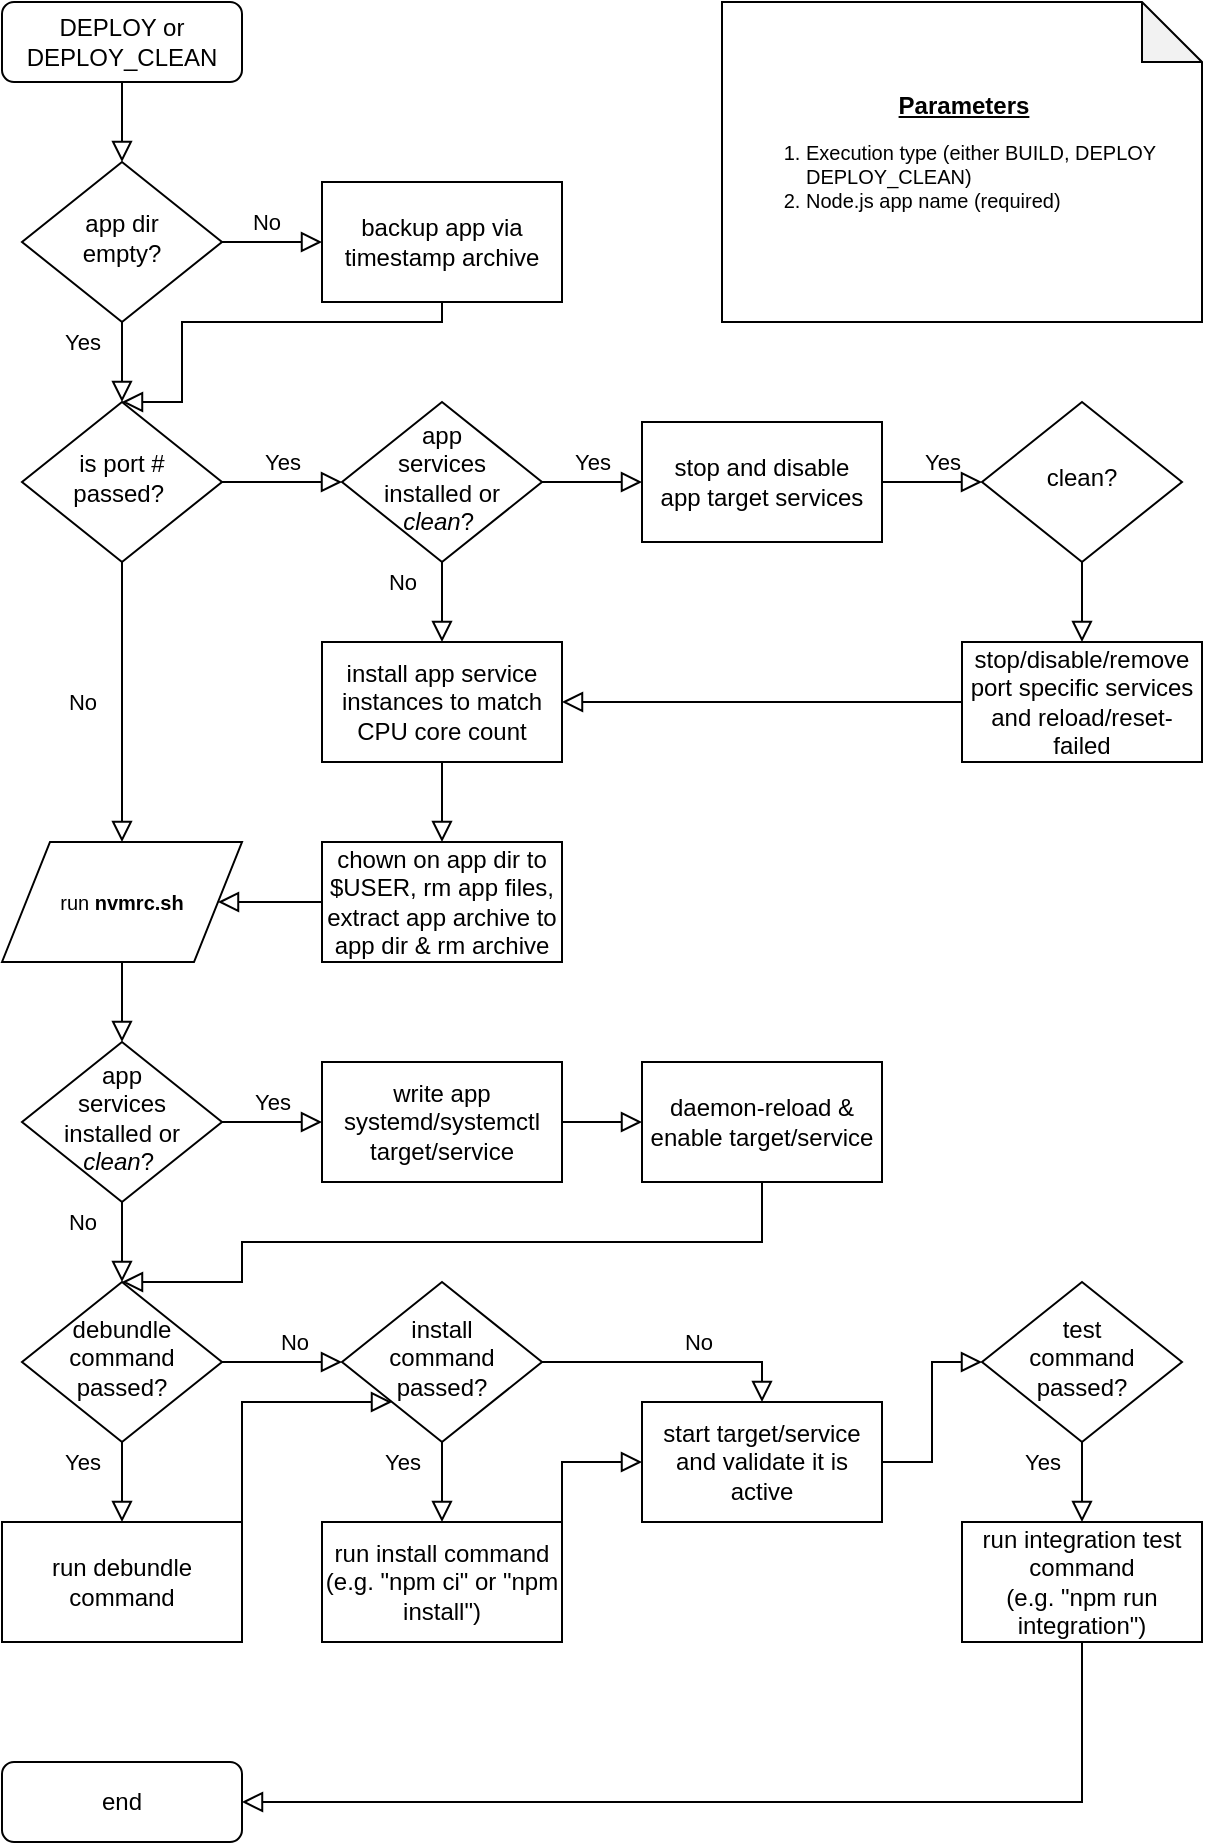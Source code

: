 <mxfile version="13.3.4" type="device"><diagram id="C5RBs43oDa-KdzZeNtuy" name="Page-1"><mxGraphModel dx="787" dy="441" grid="1" gridSize="10" guides="1" tooltips="1" connect="1" arrows="1" fold="1" page="1" pageScale="1" pageWidth="827" pageHeight="1169" math="0" shadow="0"><root><mxCell id="WIyWlLk6GJQsqaUBKTNV-0"/><mxCell id="WIyWlLk6GJQsqaUBKTNV-1" parent="WIyWlLk6GJQsqaUBKTNV-0"/><mxCell id="WIyWlLk6GJQsqaUBKTNV-2" value="" style="rounded=0;html=1;jettySize=auto;orthogonalLoop=1;fontSize=11;endArrow=block;endFill=0;endSize=8;strokeWidth=1;shadow=0;labelBackgroundColor=none;edgeStyle=orthogonalEdgeStyle;" parent="WIyWlLk6GJQsqaUBKTNV-1" source="WIyWlLk6GJQsqaUBKTNV-3" target="WIyWlLk6GJQsqaUBKTNV-6" edge="1"><mxGeometry relative="1" as="geometry"/></mxCell><mxCell id="WIyWlLk6GJQsqaUBKTNV-3" value="DEPLOY or DEPLOY_CLEAN" style="rounded=1;whiteSpace=wrap;html=1;fontSize=12;glass=0;strokeWidth=1;shadow=0;" parent="WIyWlLk6GJQsqaUBKTNV-1" vertex="1"><mxGeometry x="160" y="80" width="120" height="40" as="geometry"/></mxCell><mxCell id="WIyWlLk6GJQsqaUBKTNV-4" value="Yes" style="rounded=0;html=1;jettySize=auto;orthogonalLoop=1;fontSize=11;endArrow=block;endFill=0;endSize=8;strokeWidth=1;shadow=0;labelBackgroundColor=none;edgeStyle=orthogonalEdgeStyle;" parent="WIyWlLk6GJQsqaUBKTNV-1" source="WIyWlLk6GJQsqaUBKTNV-6" target="WIyWlLk6GJQsqaUBKTNV-10" edge="1"><mxGeometry x="-0.5" y="-20" relative="1" as="geometry"><mxPoint as="offset"/></mxGeometry></mxCell><mxCell id="WIyWlLk6GJQsqaUBKTNV-6" value="app dir&lt;br&gt;empty?" style="rhombus;whiteSpace=wrap;html=1;shadow=0;fontFamily=Helvetica;fontSize=12;align=center;strokeWidth=1;spacing=6;spacingTop=-4;" parent="WIyWlLk6GJQsqaUBKTNV-1" vertex="1"><mxGeometry x="170" y="160" width="100" height="80" as="geometry"/></mxCell><mxCell id="WIyWlLk6GJQsqaUBKTNV-8" value="No" style="rounded=0;html=1;jettySize=auto;orthogonalLoop=1;fontSize=11;endArrow=block;endFill=0;endSize=8;strokeWidth=1;shadow=0;labelBackgroundColor=none;edgeStyle=orthogonalEdgeStyle;entryX=0.5;entryY=0;entryDx=0;entryDy=0;" parent="WIyWlLk6GJQsqaUBKTNV-1" source="WIyWlLk6GJQsqaUBKTNV-10" target="vwEqMV-zzYpAjWQqTgfy-23" edge="1"><mxGeometry y="-20" relative="1" as="geometry"><mxPoint as="offset"/><mxPoint x="220" y="400" as="targetPoint"/></mxGeometry></mxCell><mxCell id="WIyWlLk6GJQsqaUBKTNV-9" value="Yes" style="edgeStyle=orthogonalEdgeStyle;rounded=0;html=1;jettySize=auto;orthogonalLoop=1;fontSize=11;endArrow=block;endFill=0;endSize=8;strokeWidth=1;shadow=0;labelBackgroundColor=none;entryX=0;entryY=0.5;entryDx=0;entryDy=0;" parent="WIyWlLk6GJQsqaUBKTNV-1" source="WIyWlLk6GJQsqaUBKTNV-10" target="vwEqMV-zzYpAjWQqTgfy-11" edge="1"><mxGeometry y="10" relative="1" as="geometry"><mxPoint as="offset"/><mxPoint x="320" y="320" as="targetPoint"/></mxGeometry></mxCell><mxCell id="WIyWlLk6GJQsqaUBKTNV-10" value="is port #&lt;br&gt;passed?&amp;nbsp;" style="rhombus;whiteSpace=wrap;html=1;shadow=0;fontFamily=Helvetica;fontSize=12;align=center;strokeWidth=1;spacing=6;spacingTop=-4;" parent="WIyWlLk6GJQsqaUBKTNV-1" vertex="1"><mxGeometry x="170" y="280" width="100" height="80" as="geometry"/></mxCell><mxCell id="WIyWlLk6GJQsqaUBKTNV-11" value="end" style="rounded=1;whiteSpace=wrap;html=1;fontSize=12;glass=0;strokeWidth=1;shadow=0;" parent="WIyWlLk6GJQsqaUBKTNV-1" vertex="1"><mxGeometry x="160" y="960" width="120" height="40" as="geometry"/></mxCell><mxCell id="vwEqMV-zzYpAjWQqTgfy-0" value="backup app via timestamp archive" style="rounded=0;whiteSpace=wrap;html=1;" vertex="1" parent="WIyWlLk6GJQsqaUBKTNV-1"><mxGeometry x="320" y="170" width="120" height="60" as="geometry"/></mxCell><mxCell id="vwEqMV-zzYpAjWQqTgfy-2" value="No" style="edgeStyle=orthogonalEdgeStyle;rounded=0;html=1;jettySize=auto;orthogonalLoop=1;fontSize=11;endArrow=block;endFill=0;endSize=8;strokeWidth=1;shadow=0;labelBackgroundColor=none;entryX=0;entryY=0.5;entryDx=0;entryDy=0;" edge="1" parent="WIyWlLk6GJQsqaUBKTNV-1" source="WIyWlLk6GJQsqaUBKTNV-6" target="vwEqMV-zzYpAjWQqTgfy-0"><mxGeometry x="-0.143" y="10" relative="1" as="geometry"><mxPoint as="offset"/><mxPoint x="280" y="210" as="sourcePoint"/><mxPoint x="430" y="120" as="targetPoint"/><Array as="points"><mxPoint x="320" y="200"/><mxPoint x="320" y="200"/></Array></mxGeometry></mxCell><mxCell id="vwEqMV-zzYpAjWQqTgfy-8" value="Yes" style="edgeStyle=orthogonalEdgeStyle;rounded=0;html=1;jettySize=auto;orthogonalLoop=1;fontSize=11;endArrow=block;endFill=0;endSize=8;strokeWidth=1;shadow=0;labelBackgroundColor=none;exitX=0.5;exitY=1;exitDx=0;exitDy=0;textOpacity=0;" edge="1" parent="WIyWlLk6GJQsqaUBKTNV-1" source="vwEqMV-zzYpAjWQqTgfy-0"><mxGeometry x="-0.048" y="-10" relative="1" as="geometry"><mxPoint as="offset"/><mxPoint x="290" y="210" as="sourcePoint"/><mxPoint x="220" y="280" as="targetPoint"/><Array as="points"><mxPoint x="380" y="240"/><mxPoint x="250" y="240"/><mxPoint x="250" y="280"/></Array></mxGeometry></mxCell><mxCell id="vwEqMV-zzYpAjWQqTgfy-10" value="stop and disable&lt;br&gt;app target services" style="rounded=0;whiteSpace=wrap;html=1;" vertex="1" parent="WIyWlLk6GJQsqaUBKTNV-1"><mxGeometry x="480" y="290" width="120" height="60" as="geometry"/></mxCell><mxCell id="vwEqMV-zzYpAjWQqTgfy-11" value="app &lt;br&gt;services installed or &lt;br&gt;&lt;i&gt;clean&lt;/i&gt;?&amp;nbsp;" style="rhombus;whiteSpace=wrap;html=1;shadow=0;fontFamily=Helvetica;fontSize=12;align=center;strokeWidth=1;spacing=6;spacingTop=-4;" vertex="1" parent="WIyWlLk6GJQsqaUBKTNV-1"><mxGeometry x="330" y="280" width="100" height="80" as="geometry"/></mxCell><mxCell id="vwEqMV-zzYpAjWQqTgfy-12" value="Yes" style="edgeStyle=orthogonalEdgeStyle;rounded=0;html=1;jettySize=auto;orthogonalLoop=1;fontSize=11;endArrow=block;endFill=0;endSize=8;strokeWidth=1;shadow=0;labelBackgroundColor=none;entryX=0;entryY=0.5;entryDx=0;entryDy=0;exitX=1;exitY=0.5;exitDx=0;exitDy=0;" edge="1" parent="WIyWlLk6GJQsqaUBKTNV-1" source="vwEqMV-zzYpAjWQqTgfy-11" target="vwEqMV-zzYpAjWQqTgfy-10"><mxGeometry y="10" relative="1" as="geometry"><mxPoint as="offset"/><mxPoint x="580" y="320" as="sourcePoint"/><mxPoint x="620" y="319.66" as="targetPoint"/></mxGeometry></mxCell><mxCell id="vwEqMV-zzYpAjWQqTgfy-13" value="install app service instances to match CPU core count" style="rounded=0;whiteSpace=wrap;html=1;" vertex="1" parent="WIyWlLk6GJQsqaUBKTNV-1"><mxGeometry x="320" y="400" width="120" height="60" as="geometry"/></mxCell><mxCell id="vwEqMV-zzYpAjWQqTgfy-14" value="No" style="edgeStyle=orthogonalEdgeStyle;rounded=0;html=1;jettySize=auto;orthogonalLoop=1;fontSize=11;endArrow=block;endFill=0;endSize=8;strokeWidth=1;shadow=0;labelBackgroundColor=none;entryX=0.5;entryY=0;entryDx=0;entryDy=0;exitX=0.5;exitY=1;exitDx=0;exitDy=0;" edge="1" parent="WIyWlLk6GJQsqaUBKTNV-1" source="vwEqMV-zzYpAjWQqTgfy-11" target="vwEqMV-zzYpAjWQqTgfy-13"><mxGeometry x="-0.5" y="-20" relative="1" as="geometry"><mxPoint as="offset"/><mxPoint x="440" y="330" as="sourcePoint"/><mxPoint x="490" y="330" as="targetPoint"/></mxGeometry></mxCell><mxCell id="vwEqMV-zzYpAjWQqTgfy-15" value="Yes" style="edgeStyle=orthogonalEdgeStyle;rounded=0;html=1;jettySize=auto;orthogonalLoop=1;fontSize=11;endArrow=block;endFill=0;endSize=8;strokeWidth=1;shadow=0;labelBackgroundColor=none;entryX=0;entryY=0.5;entryDx=0;entryDy=0;exitX=1;exitY=0.5;exitDx=0;exitDy=0;" edge="1" parent="WIyWlLk6GJQsqaUBKTNV-1" source="vwEqMV-zzYpAjWQqTgfy-10" target="vwEqMV-zzYpAjWQqTgfy-17"><mxGeometry x="0.2" y="10" relative="1" as="geometry"><mxPoint as="offset"/><mxPoint x="440" y="330" as="sourcePoint"/><mxPoint x="490" y="330" as="targetPoint"/></mxGeometry></mxCell><mxCell id="vwEqMV-zzYpAjWQqTgfy-16" value="stop/disable/remove port specific services and reload/reset-failed" style="rounded=0;whiteSpace=wrap;html=1;" vertex="1" parent="WIyWlLk6GJQsqaUBKTNV-1"><mxGeometry x="640" y="400" width="120" height="60" as="geometry"/></mxCell><mxCell id="vwEqMV-zzYpAjWQqTgfy-17" value="clean?" style="rhombus;whiteSpace=wrap;html=1;shadow=0;fontFamily=Helvetica;fontSize=12;align=center;strokeWidth=1;spacing=6;spacingTop=-4;" vertex="1" parent="WIyWlLk6GJQsqaUBKTNV-1"><mxGeometry x="650" y="280" width="100" height="80" as="geometry"/></mxCell><mxCell id="vwEqMV-zzYpAjWQqTgfy-18" value="Yes" style="edgeStyle=orthogonalEdgeStyle;rounded=0;html=1;jettySize=auto;orthogonalLoop=1;fontSize=11;endArrow=block;endFill=0;endSize=8;strokeWidth=1;shadow=0;labelBackgroundColor=none;exitX=0.5;exitY=1;exitDx=0;exitDy=0;textOpacity=0;" edge="1" parent="WIyWlLk6GJQsqaUBKTNV-1" source="vwEqMV-zzYpAjWQqTgfy-17" target="vwEqMV-zzYpAjWQqTgfy-16"><mxGeometry x="-0.5" y="-20" relative="1" as="geometry"><mxPoint as="offset"/><mxPoint x="610" y="330" as="sourcePoint"/><mxPoint x="660" y="330" as="targetPoint"/></mxGeometry></mxCell><mxCell id="vwEqMV-zzYpAjWQqTgfy-19" value="Yes" style="edgeStyle=orthogonalEdgeStyle;rounded=0;html=1;jettySize=auto;orthogonalLoop=1;fontSize=11;endArrow=block;endFill=0;endSize=8;strokeWidth=1;shadow=0;labelBackgroundColor=none;exitX=0;exitY=0.5;exitDx=0;exitDy=0;textOpacity=0;entryX=1;entryY=0.5;entryDx=0;entryDy=0;" edge="1" parent="WIyWlLk6GJQsqaUBKTNV-1" source="vwEqMV-zzYpAjWQqTgfy-16" target="vwEqMV-zzYpAjWQqTgfy-13"><mxGeometry x="-0.5" y="-20" relative="1" as="geometry"><mxPoint as="offset"/><mxPoint x="710" y="370" as="sourcePoint"/><mxPoint x="710" y="410.0" as="targetPoint"/></mxGeometry></mxCell><mxCell id="vwEqMV-zzYpAjWQqTgfy-20" value="Yes" style="edgeStyle=orthogonalEdgeStyle;rounded=0;html=1;jettySize=auto;orthogonalLoop=1;fontSize=11;endArrow=block;endFill=0;endSize=8;strokeWidth=1;shadow=0;labelBackgroundColor=none;textOpacity=0;exitX=0.5;exitY=1;exitDx=0;exitDy=0;entryX=0.5;entryY=0;entryDx=0;entryDy=0;" edge="1" parent="WIyWlLk6GJQsqaUBKTNV-1" source="vwEqMV-zzYpAjWQqTgfy-13" target="vwEqMV-zzYpAjWQqTgfy-21"><mxGeometry x="-0.5" y="-20" relative="1" as="geometry"><mxPoint as="offset"/><mxPoint x="710" y="370" as="sourcePoint"/><mxPoint x="380" y="500" as="targetPoint"/></mxGeometry></mxCell><mxCell id="vwEqMV-zzYpAjWQqTgfy-21" value="chown on app dir to $USER, rm app files, extract app archive to app dir &amp;amp; rm archive" style="rounded=0;whiteSpace=wrap;html=1;" vertex="1" parent="WIyWlLk6GJQsqaUBKTNV-1"><mxGeometry x="320" y="500" width="120" height="60" as="geometry"/></mxCell><mxCell id="vwEqMV-zzYpAjWQqTgfy-22" value="&lt;div style=&quot;text-align: center&quot;&gt;&lt;font size=&quot;1&quot;&gt;&lt;b&gt;&lt;u style=&quot;font-size: 12px&quot;&gt;Parameters&lt;/u&gt;&lt;/b&gt;&lt;/font&gt;&lt;/div&gt;&lt;ol&gt;&lt;li style=&quot;font-size: 10px&quot;&gt;&lt;font style=&quot;font-size: 10px&quot;&gt;Execution type (either BUILD, DEPLOY DEPLOY_CLEAN)&lt;/font&gt;&lt;/li&gt;&lt;li&gt;&lt;font&gt;Node.js app name (required)&lt;br style=&quot;font-size: 10px&quot;&gt;&lt;/font&gt;&lt;/li&gt;&lt;/ol&gt;" style="shape=note;whiteSpace=wrap;html=1;backgroundOutline=1;darkOpacity=0.05;align=left;fontSize=10;" vertex="1" parent="WIyWlLk6GJQsqaUBKTNV-1"><mxGeometry x="520" y="80" width="240" height="160" as="geometry"/></mxCell><mxCell id="vwEqMV-zzYpAjWQqTgfy-23" value="run &lt;b&gt;nvmrc.sh &lt;br&gt;&lt;/b&gt;" style="shape=parallelogram;perimeter=parallelogramPerimeter;whiteSpace=wrap;html=1;fontSize=10;" vertex="1" parent="WIyWlLk6GJQsqaUBKTNV-1"><mxGeometry x="160" y="500" width="120" height="60" as="geometry"/></mxCell><mxCell id="vwEqMV-zzYpAjWQqTgfy-24" value="Yes" style="edgeStyle=orthogonalEdgeStyle;rounded=0;html=1;jettySize=auto;orthogonalLoop=1;fontSize=11;endArrow=block;endFill=0;endSize=8;strokeWidth=1;shadow=0;labelBackgroundColor=none;textOpacity=0;exitX=0;exitY=0.5;exitDx=0;exitDy=0;entryX=1;entryY=0.5;entryDx=0;entryDy=0;" edge="1" parent="WIyWlLk6GJQsqaUBKTNV-1" source="vwEqMV-zzYpAjWQqTgfy-21" target="vwEqMV-zzYpAjWQqTgfy-23"><mxGeometry x="-0.5" y="-20" relative="1" as="geometry"><mxPoint as="offset"/><mxPoint x="390" y="470.0" as="sourcePoint"/><mxPoint x="390" y="510.0" as="targetPoint"/></mxGeometry></mxCell><mxCell id="vwEqMV-zzYpAjWQqTgfy-25" value="app &lt;br&gt;services installed or &lt;br&gt;&lt;i&gt;clean&lt;/i&gt;?&amp;nbsp;" style="rhombus;whiteSpace=wrap;html=1;shadow=0;fontFamily=Helvetica;fontSize=12;align=center;strokeWidth=1;spacing=6;spacingTop=-4;" vertex="1" parent="WIyWlLk6GJQsqaUBKTNV-1"><mxGeometry x="170" y="600" width="100" height="80" as="geometry"/></mxCell><mxCell id="vwEqMV-zzYpAjWQqTgfy-26" value="No" style="rounded=0;html=1;jettySize=auto;orthogonalLoop=1;fontSize=11;endArrow=block;endFill=0;endSize=8;strokeWidth=1;shadow=0;labelBackgroundColor=none;edgeStyle=orthogonalEdgeStyle;entryX=0.5;entryY=0;entryDx=0;entryDy=0;exitX=0.5;exitY=1;exitDx=0;exitDy=0;textOpacity=0;" edge="1" parent="WIyWlLk6GJQsqaUBKTNV-1" source="vwEqMV-zzYpAjWQqTgfy-23" target="vwEqMV-zzYpAjWQqTgfy-25"><mxGeometry y="-20" relative="1" as="geometry"><mxPoint as="offset"/><mxPoint x="230.0" y="370" as="sourcePoint"/><mxPoint x="230.0" y="510.0" as="targetPoint"/></mxGeometry></mxCell><mxCell id="vwEqMV-zzYpAjWQqTgfy-27" value="Yes" style="edgeStyle=orthogonalEdgeStyle;rounded=0;html=1;jettySize=auto;orthogonalLoop=1;fontSize=11;endArrow=block;endFill=0;endSize=8;strokeWidth=1;shadow=0;labelBackgroundColor=none;exitX=1;exitY=0.5;exitDx=0;exitDy=0;entryX=0;entryY=0.5;entryDx=0;entryDy=0;" edge="1" parent="WIyWlLk6GJQsqaUBKTNV-1" source="vwEqMV-zzYpAjWQqTgfy-25" target="vwEqMV-zzYpAjWQqTgfy-28"><mxGeometry y="10" relative="1" as="geometry"><mxPoint as="offset"/><mxPoint x="280" y="330" as="sourcePoint"/><mxPoint x="320" y="640" as="targetPoint"/></mxGeometry></mxCell><mxCell id="vwEqMV-zzYpAjWQqTgfy-28" value="write app systemd/systemctl target/service" style="rounded=0;whiteSpace=wrap;html=1;" vertex="1" parent="WIyWlLk6GJQsqaUBKTNV-1"><mxGeometry x="320" y="610" width="120" height="60" as="geometry"/></mxCell><mxCell id="vwEqMV-zzYpAjWQqTgfy-29" value="daemon-reload &amp;amp; enable target/service" style="rounded=0;whiteSpace=wrap;html=1;" vertex="1" parent="WIyWlLk6GJQsqaUBKTNV-1"><mxGeometry x="480" y="610" width="120" height="60" as="geometry"/></mxCell><mxCell id="vwEqMV-zzYpAjWQqTgfy-30" value="Yes" style="edgeStyle=orthogonalEdgeStyle;rounded=0;html=1;jettySize=auto;orthogonalLoop=1;fontSize=11;endArrow=block;endFill=0;endSize=8;strokeWidth=1;shadow=0;labelBackgroundColor=none;entryX=0;entryY=0.5;entryDx=0;entryDy=0;exitX=1;exitY=0.5;exitDx=0;exitDy=0;textOpacity=0;" edge="1" parent="WIyWlLk6GJQsqaUBKTNV-1" source="vwEqMV-zzYpAjWQqTgfy-28" target="vwEqMV-zzYpAjWQqTgfy-29"><mxGeometry y="10" relative="1" as="geometry"><mxPoint as="offset"/><mxPoint x="440" y="330" as="sourcePoint"/><mxPoint x="490" y="330" as="targetPoint"/></mxGeometry></mxCell><mxCell id="vwEqMV-zzYpAjWQqTgfy-31" value="debundle&lt;br&gt;command passed?" style="rhombus;whiteSpace=wrap;html=1;shadow=0;fontFamily=Helvetica;fontSize=12;align=center;strokeWidth=1;spacing=6;spacingTop=-4;" vertex="1" parent="WIyWlLk6GJQsqaUBKTNV-1"><mxGeometry x="170" y="720" width="100" height="80" as="geometry"/></mxCell><mxCell id="vwEqMV-zzYpAjWQqTgfy-32" value="No" style="rounded=0;html=1;jettySize=auto;orthogonalLoop=1;fontSize=11;endArrow=block;endFill=0;endSize=8;strokeWidth=1;shadow=0;labelBackgroundColor=none;edgeStyle=orthogonalEdgeStyle;entryX=0.5;entryY=0;entryDx=0;entryDy=0;exitX=0.5;exitY=1;exitDx=0;exitDy=0;" edge="1" parent="WIyWlLk6GJQsqaUBKTNV-1" source="vwEqMV-zzYpAjWQqTgfy-25" target="vwEqMV-zzYpAjWQqTgfy-31"><mxGeometry x="-0.5" y="-20" relative="1" as="geometry"><mxPoint as="offset"/><mxPoint x="230.0" y="570.0" as="sourcePoint"/><mxPoint x="230.0" y="610" as="targetPoint"/></mxGeometry></mxCell><mxCell id="vwEqMV-zzYpAjWQqTgfy-33" value="Yes" style="edgeStyle=orthogonalEdgeStyle;rounded=0;html=1;jettySize=auto;orthogonalLoop=1;fontSize=11;endArrow=block;endFill=0;endSize=8;strokeWidth=1;shadow=0;labelBackgroundColor=none;exitX=0.5;exitY=1;exitDx=0;exitDy=0;textOpacity=0;entryX=0.5;entryY=0;entryDx=0;entryDy=0;" edge="1" parent="WIyWlLk6GJQsqaUBKTNV-1" source="vwEqMV-zzYpAjWQqTgfy-29" target="vwEqMV-zzYpAjWQqTgfy-31"><mxGeometry x="-0.5" y="-20" relative="1" as="geometry"><mxPoint as="offset"/><mxPoint x="650" y="440.0" as="sourcePoint"/><mxPoint x="450" y="440.0" as="targetPoint"/><Array as="points"><mxPoint x="540" y="700"/><mxPoint x="280" y="700"/><mxPoint x="280" y="720"/></Array></mxGeometry></mxCell><mxCell id="vwEqMV-zzYpAjWQqTgfy-34" value="run debundle command" style="rounded=0;whiteSpace=wrap;html=1;" vertex="1" parent="WIyWlLk6GJQsqaUBKTNV-1"><mxGeometry x="160" y="840" width="120" height="60" as="geometry"/></mxCell><mxCell id="vwEqMV-zzYpAjWQqTgfy-35" value="Yes" style="edgeStyle=orthogonalEdgeStyle;rounded=0;html=1;jettySize=auto;orthogonalLoop=1;fontSize=11;endArrow=block;endFill=0;endSize=8;strokeWidth=1;shadow=0;labelBackgroundColor=none;exitX=0.5;exitY=1;exitDx=0;exitDy=0;entryX=0.5;entryY=0;entryDx=0;entryDy=0;" edge="1" parent="WIyWlLk6GJQsqaUBKTNV-1" source="vwEqMV-zzYpAjWQqTgfy-31" target="vwEqMV-zzYpAjWQqTgfy-34"><mxGeometry x="-0.5" y="-20" relative="1" as="geometry"><mxPoint as="offset"/><mxPoint x="280" y="650" as="sourcePoint"/><mxPoint x="330" y="650" as="targetPoint"/></mxGeometry></mxCell><mxCell id="vwEqMV-zzYpAjWQqTgfy-36" value="install&lt;br&gt;command passed?" style="rhombus;whiteSpace=wrap;html=1;shadow=0;fontFamily=Helvetica;fontSize=12;align=center;strokeWidth=1;spacing=6;spacingTop=-4;" vertex="1" parent="WIyWlLk6GJQsqaUBKTNV-1"><mxGeometry x="330" y="720" width="100" height="80" as="geometry"/></mxCell><mxCell id="vwEqMV-zzYpAjWQqTgfy-37" value="No" style="rounded=0;html=1;jettySize=auto;orthogonalLoop=1;fontSize=11;endArrow=block;endFill=0;endSize=8;strokeWidth=1;shadow=0;labelBackgroundColor=none;edgeStyle=orthogonalEdgeStyle;entryX=0;entryY=0.5;entryDx=0;entryDy=0;exitX=1;exitY=0.5;exitDx=0;exitDy=0;" edge="1" parent="WIyWlLk6GJQsqaUBKTNV-1" source="vwEqMV-zzYpAjWQqTgfy-31" target="vwEqMV-zzYpAjWQqTgfy-36"><mxGeometry x="0.2" y="10" relative="1" as="geometry"><mxPoint as="offset"/><mxPoint x="230.0" y="690" as="sourcePoint"/><mxPoint x="230.0" y="730" as="targetPoint"/></mxGeometry></mxCell><mxCell id="vwEqMV-zzYpAjWQqTgfy-38" value="run install command&lt;br&gt;(e.g. &quot;npm ci&quot; or &quot;npm install&quot;)" style="rounded=0;whiteSpace=wrap;html=1;" vertex="1" parent="WIyWlLk6GJQsqaUBKTNV-1"><mxGeometry x="320" y="840" width="120" height="60" as="geometry"/></mxCell><mxCell id="vwEqMV-zzYpAjWQqTgfy-39" value="Yes" style="edgeStyle=orthogonalEdgeStyle;rounded=0;html=1;jettySize=auto;orthogonalLoop=1;fontSize=11;endArrow=block;endFill=0;endSize=8;strokeWidth=1;shadow=0;labelBackgroundColor=none;exitX=0.5;exitY=1;exitDx=0;exitDy=0;entryX=0.5;entryY=0;entryDx=0;entryDy=0;" edge="1" parent="WIyWlLk6GJQsqaUBKTNV-1" source="vwEqMV-zzYpAjWQqTgfy-36" target="vwEqMV-zzYpAjWQqTgfy-38"><mxGeometry x="-0.5" y="-20" relative="1" as="geometry"><mxPoint as="offset"/><mxPoint x="550" y="680" as="sourcePoint"/><mxPoint x="370" y="840" as="targetPoint"/><Array as="points"><mxPoint x="380" y="820"/><mxPoint x="380" y="820"/></Array></mxGeometry></mxCell><mxCell id="vwEqMV-zzYpAjWQqTgfy-40" value="test&lt;br&gt;command passed?" style="rhombus;whiteSpace=wrap;html=1;shadow=0;fontFamily=Helvetica;fontSize=12;align=center;strokeWidth=1;spacing=6;spacingTop=-4;" vertex="1" parent="WIyWlLk6GJQsqaUBKTNV-1"><mxGeometry x="650" y="720" width="100" height="80" as="geometry"/></mxCell><mxCell id="vwEqMV-zzYpAjWQqTgfy-41" value="No" style="rounded=0;html=1;jettySize=auto;orthogonalLoop=1;fontSize=11;endArrow=block;endFill=0;endSize=8;strokeWidth=1;shadow=0;labelBackgroundColor=none;edgeStyle=orthogonalEdgeStyle;entryX=0.5;entryY=0;entryDx=0;entryDy=0;exitX=1;exitY=0.5;exitDx=0;exitDy=0;" edge="1" parent="WIyWlLk6GJQsqaUBKTNV-1" source="vwEqMV-zzYpAjWQqTgfy-36" target="vwEqMV-zzYpAjWQqTgfy-46"><mxGeometry x="0.2" y="10" relative="1" as="geometry"><mxPoint as="offset"/><mxPoint x="280" y="770" as="sourcePoint"/><mxPoint x="340" y="770" as="targetPoint"/></mxGeometry></mxCell><mxCell id="vwEqMV-zzYpAjWQqTgfy-42" value="Yes" style="edgeStyle=orthogonalEdgeStyle;rounded=0;html=1;jettySize=auto;orthogonalLoop=1;fontSize=11;endArrow=block;endFill=0;endSize=8;strokeWidth=1;shadow=0;labelBackgroundColor=none;exitX=1;exitY=0;exitDx=0;exitDy=0;textOpacity=0;entryX=0;entryY=1;entryDx=0;entryDy=0;" edge="1" parent="WIyWlLk6GJQsqaUBKTNV-1" source="vwEqMV-zzYpAjWQqTgfy-34" target="vwEqMV-zzYpAjWQqTgfy-36"><mxGeometry x="-0.5" y="-20" relative="1" as="geometry"><mxPoint as="offset"/><mxPoint x="550" y="680" as="sourcePoint"/><mxPoint x="230.0" y="730" as="targetPoint"/><Array as="points"><mxPoint x="280" y="780"/></Array></mxGeometry></mxCell><mxCell id="vwEqMV-zzYpAjWQqTgfy-43" value="Yes" style="edgeStyle=orthogonalEdgeStyle;rounded=0;html=1;jettySize=auto;orthogonalLoop=1;fontSize=11;endArrow=block;endFill=0;endSize=8;strokeWidth=1;shadow=0;labelBackgroundColor=none;exitX=1;exitY=0;exitDx=0;exitDy=0;textOpacity=0;entryX=0;entryY=0.5;entryDx=0;entryDy=0;" edge="1" parent="WIyWlLk6GJQsqaUBKTNV-1" source="vwEqMV-zzYpAjWQqTgfy-38" target="vwEqMV-zzYpAjWQqTgfy-46"><mxGeometry x="-0.5" y="-20" relative="1" as="geometry"><mxPoint as="offset"/><mxPoint x="440.03" y="840" as="sourcePoint"/><mxPoint x="515.03" y="780" as="targetPoint"/><Array as="points"><mxPoint x="440" y="810"/></Array></mxGeometry></mxCell><mxCell id="vwEqMV-zzYpAjWQqTgfy-44" value="run integration test command&lt;br&gt;(e.g. &quot;npm run integration&quot;)" style="rounded=0;whiteSpace=wrap;html=1;" vertex="1" parent="WIyWlLk6GJQsqaUBKTNV-1"><mxGeometry x="640" y="840" width="120" height="60" as="geometry"/></mxCell><mxCell id="vwEqMV-zzYpAjWQqTgfy-45" value="Yes" style="edgeStyle=orthogonalEdgeStyle;rounded=0;html=1;jettySize=auto;orthogonalLoop=1;fontSize=11;endArrow=block;endFill=0;endSize=8;strokeWidth=1;shadow=0;labelBackgroundColor=none;exitX=0.5;exitY=1;exitDx=0;exitDy=0;entryX=0.5;entryY=0;entryDx=0;entryDy=0;" edge="1" parent="WIyWlLk6GJQsqaUBKTNV-1" source="vwEqMV-zzYpAjWQqTgfy-40" target="vwEqMV-zzYpAjWQqTgfy-44"><mxGeometry x="-0.5" y="-20" relative="1" as="geometry"><mxPoint as="offset"/><mxPoint x="430" y="810" as="sourcePoint"/><mxPoint x="430" y="850" as="targetPoint"/><Array as="points"><mxPoint x="700" y="820"/><mxPoint x="700" y="820"/></Array></mxGeometry></mxCell><mxCell id="vwEqMV-zzYpAjWQqTgfy-46" value="start target/service and validate it is active" style="rounded=0;whiteSpace=wrap;html=1;" vertex="1" parent="WIyWlLk6GJQsqaUBKTNV-1"><mxGeometry x="480" y="780" width="120" height="60" as="geometry"/></mxCell><mxCell id="vwEqMV-zzYpAjWQqTgfy-50" value="Yes" style="edgeStyle=orthogonalEdgeStyle;rounded=0;html=1;jettySize=auto;orthogonalLoop=1;fontSize=11;endArrow=block;endFill=0;endSize=8;strokeWidth=1;shadow=0;labelBackgroundColor=none;entryX=0;entryY=0.5;entryDx=0;entryDy=0;exitX=1;exitY=0.5;exitDx=0;exitDy=0;textOpacity=0;" edge="1" parent="WIyWlLk6GJQsqaUBKTNV-1" source="vwEqMV-zzYpAjWQqTgfy-46" target="vwEqMV-zzYpAjWQqTgfy-40"><mxGeometry y="10" relative="1" as="geometry"><mxPoint as="offset"/><mxPoint x="450" y="650" as="sourcePoint"/><mxPoint x="490" y="650" as="targetPoint"/></mxGeometry></mxCell><mxCell id="vwEqMV-zzYpAjWQqTgfy-51" value="Yes" style="edgeStyle=orthogonalEdgeStyle;rounded=0;html=1;jettySize=auto;orthogonalLoop=1;fontSize=11;endArrow=block;endFill=0;endSize=8;strokeWidth=1;shadow=0;labelBackgroundColor=none;exitX=0.5;exitY=1;exitDx=0;exitDy=0;textOpacity=0;entryX=1;entryY=0.5;entryDx=0;entryDy=0;" edge="1" parent="WIyWlLk6GJQsqaUBKTNV-1" source="vwEqMV-zzYpAjWQqTgfy-44" target="WIyWlLk6GJQsqaUBKTNV-11"><mxGeometry x="-0.5" y="-20" relative="1" as="geometry"><mxPoint as="offset"/><mxPoint x="550" y="680" as="sourcePoint"/><mxPoint x="230.0" y="730" as="targetPoint"/><Array as="points"><mxPoint x="700" y="980"/></Array></mxGeometry></mxCell></root></mxGraphModel></diagram></mxfile>